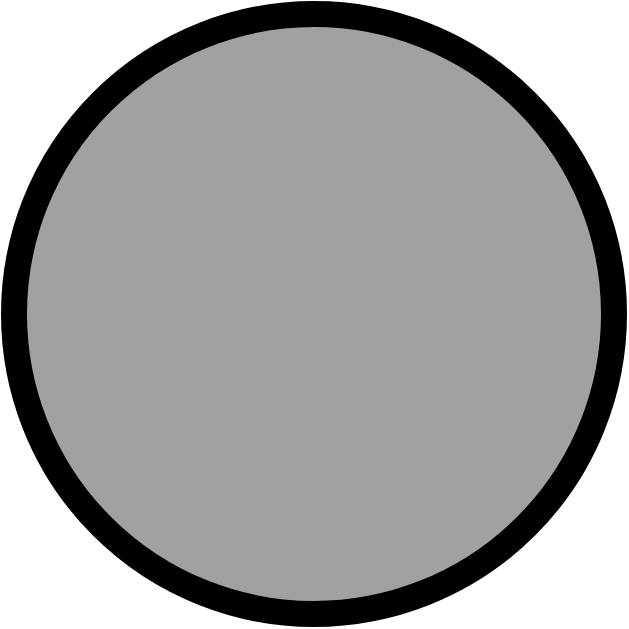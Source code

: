 <mxfile version="14.5.1" type="device"><diagram id="XFZ3qIp2y4UEeKXj83p4" name="Seite-1"><mxGraphModel dx="1463" dy="846" grid="1" gridSize="10" guides="1" tooltips="1" connect="1" arrows="1" fold="1" page="1" pageScale="1" pageWidth="827" pageHeight="1169" math="0" shadow="0"><root><mxCell id="0"/><mxCell id="1" parent="0"/><mxCell id="t8YIr7nPeLl7HfOfoSif-1" value="" style="ellipse;whiteSpace=wrap;html=1;aspect=fixed;strokeWidth=13;fillColor=#A1A1A1;" vertex="1" parent="1"><mxGeometry x="10" y="10" width="300" height="300" as="geometry"/></mxCell></root></mxGraphModel></diagram></mxfile>